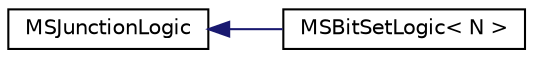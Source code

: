 digraph "Graphical Class Hierarchy"
{
  edge [fontname="Helvetica",fontsize="10",labelfontname="Helvetica",labelfontsize="10"];
  node [fontname="Helvetica",fontsize="10",shape=record];
  rankdir="LR";
  Node0 [label="MSJunctionLogic",height=0.2,width=0.4,color="black", fillcolor="white", style="filled",URL="$d8/d8e/class_m_s_junction_logic.html"];
  Node0 -> Node1 [dir="back",color="midnightblue",fontsize="10",style="solid",fontname="Helvetica"];
  Node1 [label="MSBitSetLogic\< N \>",height=0.2,width=0.4,color="black", fillcolor="white", style="filled",URL="$d1/df9/class_m_s_bit_set_logic.html"];
}
